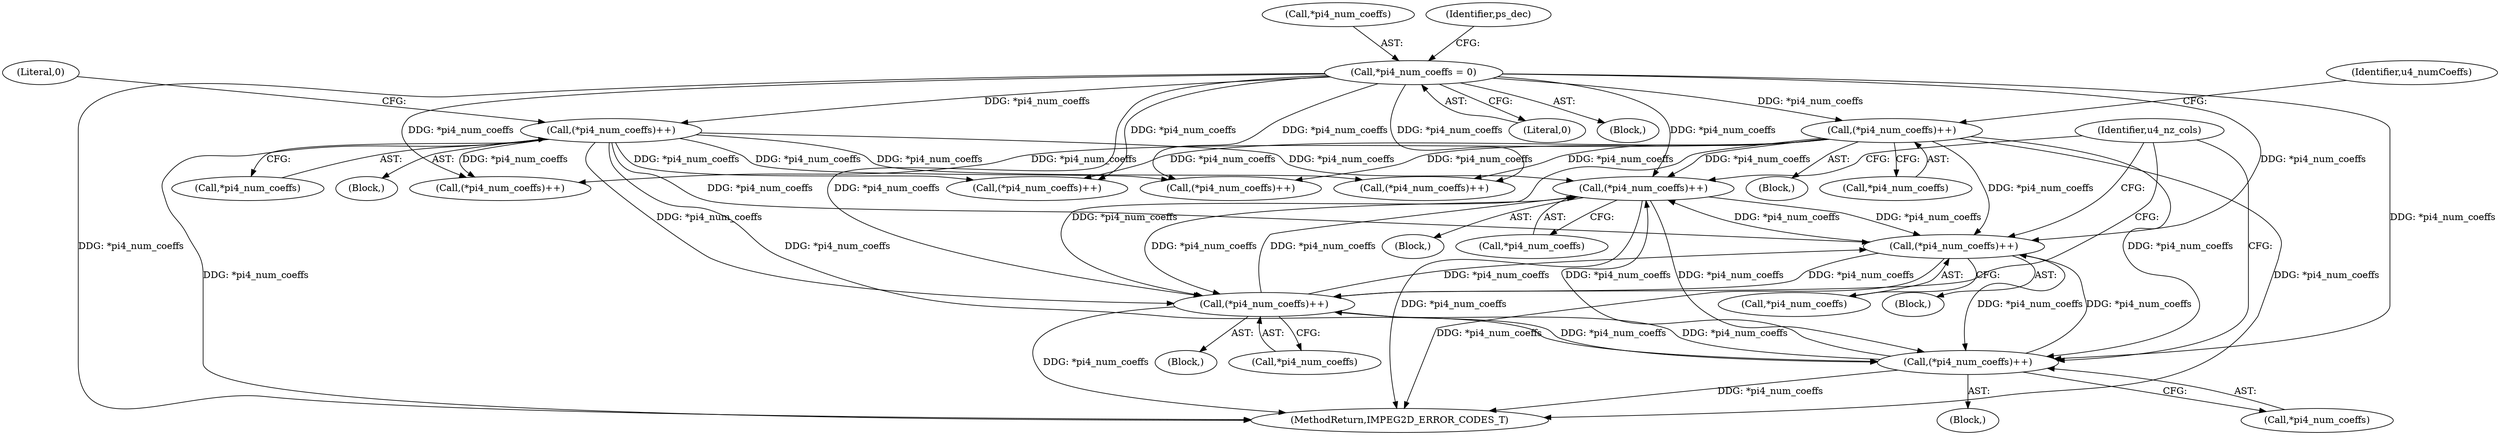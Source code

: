 digraph "0_Android_8b4ed5a23175b7ffa56eea4678db7287f825e985@pointer" {
"1000800" [label="(Call,(*pi4_num_coeffs)++)"];
"1000185" [label="(Call,*pi4_num_coeffs = 0)"];
"1001026" [label="(Call,(*pi4_num_coeffs)++)"];
"1000317" [label="(Call,(*pi4_num_coeffs)++)"];
"1000956" [label="(Call,(*pi4_num_coeffs)++)"];
"1000897" [label="(Call,(*pi4_num_coeffs)++)"];
"1000800" [label="(Call,(*pi4_num_coeffs)++)"];
"1000370" [label="(Call,(*pi4_num_coeffs)++)"];
"1000583" [label="(Call,(*pi4_num_coeffs)++)"];
"1000186" [label="(Call,*pi4_num_coeffs)"];
"1000957" [label="(Call,*pi4_num_coeffs)"];
"1001064" [label="(MethodReturn,IMPEG2D_ERROR_CODES_T)"];
"1000898" [label="(Call,*pi4_num_coeffs)"];
"1000960" [label="(Block,)"];
"1000317" [label="(Call,(*pi4_num_coeffs)++)"];
"1000374" [label="(Identifier,u4_numCoeffs)"];
"1000897" [label="(Call,(*pi4_num_coeffs)++)"];
"1000770" [label="(Block,)"];
"1001030" [label="(Identifier,u4_nz_cols)"];
"1000322" [label="(Literal,0)"];
"1000642" [label="(Call,(*pi4_num_coeffs)++)"];
"1000188" [label="(Literal,0)"];
"1000191" [label="(Identifier,ps_dec)"];
"1001027" [label="(Call,*pi4_num_coeffs)"];
"1000318" [label="(Call,*pi4_num_coeffs)"];
"1001026" [label="(Call,(*pi4_num_coeffs)++)"];
"1000163" [label="(Block,)"];
"1000341" [label="(Block,)"];
"1000473" [label="(Call,(*pi4_num_coeffs)++)"];
"1000905" [label="(Block,)"];
"1000371" [label="(Call,*pi4_num_coeffs)"];
"1000185" [label="(Call,*pi4_num_coeffs = 0)"];
"1000956" [label="(Call,(*pi4_num_coeffs)++)"];
"1000801" [label="(Call,*pi4_num_coeffs)"];
"1000370" [label="(Call,(*pi4_num_coeffs)++)"];
"1000712" [label="(Call,(*pi4_num_coeffs)++)"];
"1000826" [label="(Block,)"];
"1000800" [label="(Call,(*pi4_num_coeffs)++)"];
"1000211" [label="(Block,)"];
"1000800" -> "1000770"  [label="AST: "];
"1000800" -> "1000801"  [label="CFG: "];
"1000801" -> "1000800"  [label="AST: "];
"1001030" -> "1000800"  [label="CFG: "];
"1000800" -> "1001064"  [label="DDG: *pi4_num_coeffs"];
"1000185" -> "1000800"  [label="DDG: *pi4_num_coeffs"];
"1001026" -> "1000800"  [label="DDG: *pi4_num_coeffs"];
"1000317" -> "1000800"  [label="DDG: *pi4_num_coeffs"];
"1000956" -> "1000800"  [label="DDG: *pi4_num_coeffs"];
"1000897" -> "1000800"  [label="DDG: *pi4_num_coeffs"];
"1000370" -> "1000800"  [label="DDG: *pi4_num_coeffs"];
"1000800" -> "1000897"  [label="DDG: *pi4_num_coeffs"];
"1000800" -> "1000956"  [label="DDG: *pi4_num_coeffs"];
"1000800" -> "1001026"  [label="DDG: *pi4_num_coeffs"];
"1000185" -> "1000163"  [label="AST: "];
"1000185" -> "1000188"  [label="CFG: "];
"1000186" -> "1000185"  [label="AST: "];
"1000188" -> "1000185"  [label="AST: "];
"1000191" -> "1000185"  [label="CFG: "];
"1000185" -> "1001064"  [label="DDG: *pi4_num_coeffs"];
"1000185" -> "1000317"  [label="DDG: *pi4_num_coeffs"];
"1000185" -> "1000370"  [label="DDG: *pi4_num_coeffs"];
"1000185" -> "1000473"  [label="DDG: *pi4_num_coeffs"];
"1000185" -> "1000583"  [label="DDG: *pi4_num_coeffs"];
"1000185" -> "1000642"  [label="DDG: *pi4_num_coeffs"];
"1000185" -> "1000712"  [label="DDG: *pi4_num_coeffs"];
"1000185" -> "1000897"  [label="DDG: *pi4_num_coeffs"];
"1000185" -> "1000956"  [label="DDG: *pi4_num_coeffs"];
"1000185" -> "1001026"  [label="DDG: *pi4_num_coeffs"];
"1001026" -> "1000960"  [label="AST: "];
"1001026" -> "1001027"  [label="CFG: "];
"1001027" -> "1001026"  [label="AST: "];
"1001030" -> "1001026"  [label="CFG: "];
"1001026" -> "1001064"  [label="DDG: *pi4_num_coeffs"];
"1001026" -> "1000897"  [label="DDG: *pi4_num_coeffs"];
"1001026" -> "1000956"  [label="DDG: *pi4_num_coeffs"];
"1000317" -> "1001026"  [label="DDG: *pi4_num_coeffs"];
"1000956" -> "1001026"  [label="DDG: *pi4_num_coeffs"];
"1000897" -> "1001026"  [label="DDG: *pi4_num_coeffs"];
"1000370" -> "1001026"  [label="DDG: *pi4_num_coeffs"];
"1000317" -> "1000211"  [label="AST: "];
"1000317" -> "1000318"  [label="CFG: "];
"1000318" -> "1000317"  [label="AST: "];
"1000322" -> "1000317"  [label="CFG: "];
"1000317" -> "1001064"  [label="DDG: *pi4_num_coeffs"];
"1000317" -> "1000473"  [label="DDG: *pi4_num_coeffs"];
"1000317" -> "1000583"  [label="DDG: *pi4_num_coeffs"];
"1000317" -> "1000642"  [label="DDG: *pi4_num_coeffs"];
"1000317" -> "1000712"  [label="DDG: *pi4_num_coeffs"];
"1000317" -> "1000897"  [label="DDG: *pi4_num_coeffs"];
"1000317" -> "1000956"  [label="DDG: *pi4_num_coeffs"];
"1000956" -> "1000905"  [label="AST: "];
"1000956" -> "1000957"  [label="CFG: "];
"1000957" -> "1000956"  [label="AST: "];
"1001030" -> "1000956"  [label="CFG: "];
"1000956" -> "1001064"  [label="DDG: *pi4_num_coeffs"];
"1000956" -> "1000897"  [label="DDG: *pi4_num_coeffs"];
"1000897" -> "1000956"  [label="DDG: *pi4_num_coeffs"];
"1000370" -> "1000956"  [label="DDG: *pi4_num_coeffs"];
"1000897" -> "1000826"  [label="AST: "];
"1000897" -> "1000898"  [label="CFG: "];
"1000898" -> "1000897"  [label="AST: "];
"1001030" -> "1000897"  [label="CFG: "];
"1000897" -> "1001064"  [label="DDG: *pi4_num_coeffs"];
"1000370" -> "1000897"  [label="DDG: *pi4_num_coeffs"];
"1000370" -> "1000341"  [label="AST: "];
"1000370" -> "1000371"  [label="CFG: "];
"1000371" -> "1000370"  [label="AST: "];
"1000374" -> "1000370"  [label="CFG: "];
"1000370" -> "1001064"  [label="DDG: *pi4_num_coeffs"];
"1000370" -> "1000473"  [label="DDG: *pi4_num_coeffs"];
"1000370" -> "1000583"  [label="DDG: *pi4_num_coeffs"];
"1000370" -> "1000642"  [label="DDG: *pi4_num_coeffs"];
"1000370" -> "1000712"  [label="DDG: *pi4_num_coeffs"];
}
